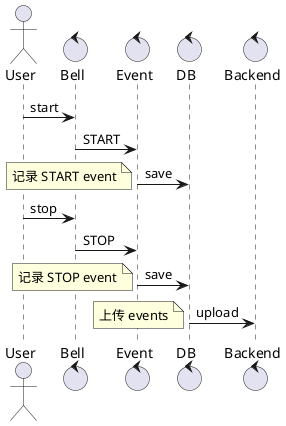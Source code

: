 @startuml

actor User
control Bell
control Event
control DB
control Backend

User -> Bell: start
Bell -> Event: START
Event -> DB: save
note left: 记录 START event
User -> Bell: stop
Bell -> Event: STOP
Event -> DB: save
note left: 记录 STOP event
DB -> Backend: upload
note left: 上传 events
@enduml
